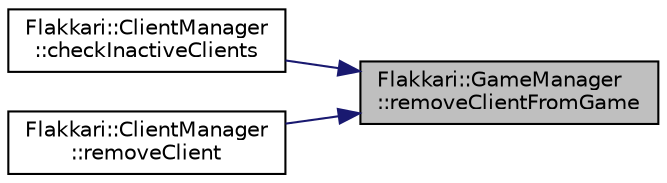 digraph "Flakkari::GameManager::removeClientFromGame"
{
 // LATEX_PDF_SIZE
  edge [fontname="Helvetica",fontsize="10",labelfontname="Helvetica",labelfontsize="10"];
  node [fontname="Helvetica",fontsize="10",shape=record];
  rankdir="RL";
  Node1 [label="Flakkari::GameManager\l::removeClientFromGame",height=0.2,width=0.4,color="black", fillcolor="grey75", style="filled", fontcolor="black",tooltip="Remove a client from a game."];
  Node1 -> Node2 [dir="back",color="midnightblue",fontsize="10",style="solid",fontname="Helvetica"];
  Node2 [label="Flakkari::ClientManager\l::checkInactiveClients",height=0.2,width=0.4,color="black", fillcolor="white", style="filled",URL="$d5/da5/classFlakkari_1_1ClientManager.html#afc56daddc0d88305a337c9b024284ff8",tooltip="Check if the clients are still connected to the server and remove the inactive clients from the clien..."];
  Node1 -> Node3 [dir="back",color="midnightblue",fontsize="10",style="solid",fontname="Helvetica"];
  Node3 [label="Flakkari::ClientManager\l::removeClient",height=0.2,width=0.4,color="black", fillcolor="white", style="filled",URL="$d5/da5/classFlakkari_1_1ClientManager.html#a600d576ce8bb271c4f5951d2278a42ee",tooltip="Remove a client from the client manager."];
}

